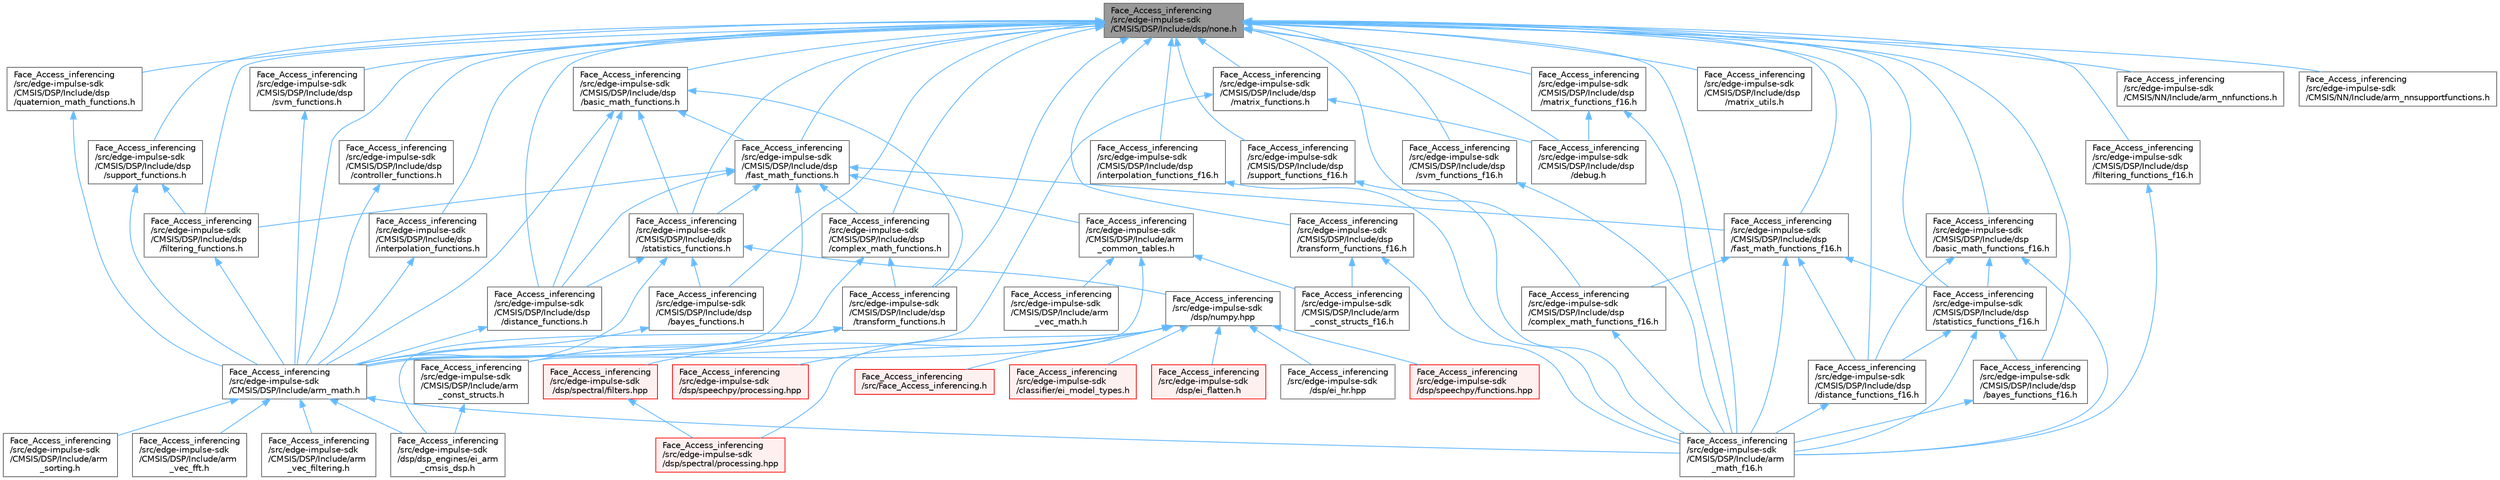 digraph "Face_Access_inferencing/src/edge-impulse-sdk/CMSIS/DSP/Include/dsp/none.h"
{
 // LATEX_PDF_SIZE
  bgcolor="transparent";
  edge [fontname=Helvetica,fontsize=10,labelfontname=Helvetica,labelfontsize=10];
  node [fontname=Helvetica,fontsize=10,shape=box,height=0.2,width=0.4];
  Node1 [id="Node000001",label="Face_Access_inferencing\l/src/edge-impulse-sdk\l/CMSIS/DSP/Include/dsp/none.h",height=0.2,width=0.4,color="gray40", fillcolor="grey60", style="filled", fontcolor="black",tooltip=" "];
  Node1 -> Node2 [id="edge104_Node000001_Node000002",dir="back",color="steelblue1",style="solid",tooltip=" "];
  Node2 [id="Node000002",label="Face_Access_inferencing\l/src/edge-impulse-sdk\l/CMSIS/DSP/Include/arm_math.h",height=0.2,width=0.4,color="grey40", fillcolor="white", style="filled",URL="$arm__math_8h.html",tooltip=" "];
  Node2 -> Node3 [id="edge105_Node000002_Node000003",dir="back",color="steelblue1",style="solid",tooltip=" "];
  Node3 [id="Node000003",label="Face_Access_inferencing\l/src/edge-impulse-sdk\l/CMSIS/DSP/Include/arm\l_math_f16.h",height=0.2,width=0.4,color="grey40", fillcolor="white", style="filled",URL="$arm__math__f16_8h.html",tooltip=" "];
  Node2 -> Node4 [id="edge106_Node000002_Node000004",dir="back",color="steelblue1",style="solid",tooltip=" "];
  Node4 [id="Node000004",label="Face_Access_inferencing\l/src/edge-impulse-sdk\l/CMSIS/DSP/Include/arm\l_sorting.h",height=0.2,width=0.4,color="grey40", fillcolor="white", style="filled",URL="$arm__sorting_8h.html",tooltip=" "];
  Node2 -> Node5 [id="edge107_Node000002_Node000005",dir="back",color="steelblue1",style="solid",tooltip=" "];
  Node5 [id="Node000005",label="Face_Access_inferencing\l/src/edge-impulse-sdk\l/CMSIS/DSP/Include/arm\l_vec_fft.h",height=0.2,width=0.4,color="grey40", fillcolor="white", style="filled",URL="$arm__vec__fft_8h.html",tooltip=" "];
  Node2 -> Node6 [id="edge108_Node000002_Node000006",dir="back",color="steelblue1",style="solid",tooltip=" "];
  Node6 [id="Node000006",label="Face_Access_inferencing\l/src/edge-impulse-sdk\l/CMSIS/DSP/Include/arm\l_vec_filtering.h",height=0.2,width=0.4,color="grey40", fillcolor="white", style="filled",URL="$arm__vec__filtering_8h.html",tooltip=" "];
  Node2 -> Node7 [id="edge109_Node000002_Node000007",dir="back",color="steelblue1",style="solid",tooltip=" "];
  Node7 [id="Node000007",label="Face_Access_inferencing\l/src/edge-impulse-sdk\l/dsp/dsp_engines/ei_arm\l_cmsis_dsp.h",height=0.2,width=0.4,color="grey40", fillcolor="white", style="filled",URL="$ei__arm__cmsis__dsp_8h.html",tooltip=" "];
  Node1 -> Node3 [id="edge110_Node000001_Node000003",dir="back",color="steelblue1",style="solid",tooltip=" "];
  Node1 -> Node8 [id="edge111_Node000001_Node000008",dir="back",color="steelblue1",style="solid",tooltip=" "];
  Node8 [id="Node000008",label="Face_Access_inferencing\l/src/edge-impulse-sdk\l/CMSIS/DSP/Include/dsp\l/basic_math_functions.h",height=0.2,width=0.4,color="grey40", fillcolor="white", style="filled",URL="$basic__math__functions_8h.html",tooltip=" "];
  Node8 -> Node2 [id="edge112_Node000008_Node000002",dir="back",color="steelblue1",style="solid",tooltip=" "];
  Node8 -> Node9 [id="edge113_Node000008_Node000009",dir="back",color="steelblue1",style="solid",tooltip=" "];
  Node9 [id="Node000009",label="Face_Access_inferencing\l/src/edge-impulse-sdk\l/CMSIS/DSP/Include/dsp\l/distance_functions.h",height=0.2,width=0.4,color="grey40", fillcolor="white", style="filled",URL="$distance__functions_8h.html",tooltip=" "];
  Node9 -> Node2 [id="edge114_Node000009_Node000002",dir="back",color="steelblue1",style="solid",tooltip=" "];
  Node8 -> Node10 [id="edge115_Node000008_Node000010",dir="back",color="steelblue1",style="solid",tooltip=" "];
  Node10 [id="Node000010",label="Face_Access_inferencing\l/src/edge-impulse-sdk\l/CMSIS/DSP/Include/dsp\l/fast_math_functions.h",height=0.2,width=0.4,color="grey40", fillcolor="white", style="filled",URL="$fast__math__functions_8h.html",tooltip=" "];
  Node10 -> Node11 [id="edge116_Node000010_Node000011",dir="back",color="steelblue1",style="solid",tooltip=" "];
  Node11 [id="Node000011",label="Face_Access_inferencing\l/src/edge-impulse-sdk\l/CMSIS/DSP/Include/arm\l_common_tables.h",height=0.2,width=0.4,color="grey40", fillcolor="white", style="filled",URL="$arm__common__tables_8h.html",tooltip=" "];
  Node11 -> Node12 [id="edge117_Node000011_Node000012",dir="back",color="steelblue1",style="solid",tooltip=" "];
  Node12 [id="Node000012",label="Face_Access_inferencing\l/src/edge-impulse-sdk\l/CMSIS/DSP/Include/arm\l_const_structs.h",height=0.2,width=0.4,color="grey40", fillcolor="white", style="filled",URL="$arm__const__structs_8h.html",tooltip=" "];
  Node12 -> Node7 [id="edge118_Node000012_Node000007",dir="back",color="steelblue1",style="solid",tooltip=" "];
  Node11 -> Node13 [id="edge119_Node000011_Node000013",dir="back",color="steelblue1",style="solid",tooltip=" "];
  Node13 [id="Node000013",label="Face_Access_inferencing\l/src/edge-impulse-sdk\l/CMSIS/DSP/Include/arm\l_const_structs_f16.h",height=0.2,width=0.4,color="grey40", fillcolor="white", style="filled",URL="$arm__const__structs__f16_8h.html",tooltip=" "];
  Node11 -> Node14 [id="edge120_Node000011_Node000014",dir="back",color="steelblue1",style="solid",tooltip=" "];
  Node14 [id="Node000014",label="Face_Access_inferencing\l/src/edge-impulse-sdk\l/CMSIS/DSP/Include/arm\l_vec_math.h",height=0.2,width=0.4,color="grey40", fillcolor="white", style="filled",URL="$arm__vec__math_8h.html",tooltip=" "];
  Node10 -> Node2 [id="edge121_Node000010_Node000002",dir="back",color="steelblue1",style="solid",tooltip=" "];
  Node10 -> Node15 [id="edge122_Node000010_Node000015",dir="back",color="steelblue1",style="solid",tooltip=" "];
  Node15 [id="Node000015",label="Face_Access_inferencing\l/src/edge-impulse-sdk\l/CMSIS/DSP/Include/dsp\l/complex_math_functions.h",height=0.2,width=0.4,color="grey40", fillcolor="white", style="filled",URL="$complex__math__functions_8h.html",tooltip=" "];
  Node15 -> Node2 [id="edge123_Node000015_Node000002",dir="back",color="steelblue1",style="solid",tooltip=" "];
  Node15 -> Node16 [id="edge124_Node000015_Node000016",dir="back",color="steelblue1",style="solid",tooltip=" "];
  Node16 [id="Node000016",label="Face_Access_inferencing\l/src/edge-impulse-sdk\l/CMSIS/DSP/Include/dsp\l/transform_functions.h",height=0.2,width=0.4,color="grey40", fillcolor="white", style="filled",URL="$transform__functions_8h.html",tooltip=" "];
  Node16 -> Node12 [id="edge125_Node000016_Node000012",dir="back",color="steelblue1",style="solid",tooltip=" "];
  Node16 -> Node2 [id="edge126_Node000016_Node000002",dir="back",color="steelblue1",style="solid",tooltip=" "];
  Node16 -> Node7 [id="edge127_Node000016_Node000007",dir="back",color="steelblue1",style="solid",tooltip=" "];
  Node10 -> Node9 [id="edge128_Node000010_Node000009",dir="back",color="steelblue1",style="solid",tooltip=" "];
  Node10 -> Node17 [id="edge129_Node000010_Node000017",dir="back",color="steelblue1",style="solid",tooltip=" "];
  Node17 [id="Node000017",label="Face_Access_inferencing\l/src/edge-impulse-sdk\l/CMSIS/DSP/Include/dsp\l/fast_math_functions_f16.h",height=0.2,width=0.4,color="grey40", fillcolor="white", style="filled",URL="$fast__math__functions__f16_8h.html",tooltip=" "];
  Node17 -> Node3 [id="edge130_Node000017_Node000003",dir="back",color="steelblue1",style="solid",tooltip=" "];
  Node17 -> Node18 [id="edge131_Node000017_Node000018",dir="back",color="steelblue1",style="solid",tooltip=" "];
  Node18 [id="Node000018",label="Face_Access_inferencing\l/src/edge-impulse-sdk\l/CMSIS/DSP/Include/dsp\l/complex_math_functions_f16.h",height=0.2,width=0.4,color="grey40", fillcolor="white", style="filled",URL="$complex__math__functions__f16_8h.html",tooltip=" "];
  Node18 -> Node3 [id="edge132_Node000018_Node000003",dir="back",color="steelblue1",style="solid",tooltip=" "];
  Node17 -> Node19 [id="edge133_Node000017_Node000019",dir="back",color="steelblue1",style="solid",tooltip=" "];
  Node19 [id="Node000019",label="Face_Access_inferencing\l/src/edge-impulse-sdk\l/CMSIS/DSP/Include/dsp\l/distance_functions_f16.h",height=0.2,width=0.4,color="grey40", fillcolor="white", style="filled",URL="$distance__functions__f16_8h.html",tooltip=" "];
  Node19 -> Node3 [id="edge134_Node000019_Node000003",dir="back",color="steelblue1",style="solid",tooltip=" "];
  Node17 -> Node20 [id="edge135_Node000017_Node000020",dir="back",color="steelblue1",style="solid",tooltip=" "];
  Node20 [id="Node000020",label="Face_Access_inferencing\l/src/edge-impulse-sdk\l/CMSIS/DSP/Include/dsp\l/statistics_functions_f16.h",height=0.2,width=0.4,color="grey40", fillcolor="white", style="filled",URL="$statistics__functions__f16_8h.html",tooltip=" "];
  Node20 -> Node3 [id="edge136_Node000020_Node000003",dir="back",color="steelblue1",style="solid",tooltip=" "];
  Node20 -> Node21 [id="edge137_Node000020_Node000021",dir="back",color="steelblue1",style="solid",tooltip=" "];
  Node21 [id="Node000021",label="Face_Access_inferencing\l/src/edge-impulse-sdk\l/CMSIS/DSP/Include/dsp\l/bayes_functions_f16.h",height=0.2,width=0.4,color="grey40", fillcolor="white", style="filled",URL="$bayes__functions__f16_8h.html",tooltip=" "];
  Node21 -> Node3 [id="edge138_Node000021_Node000003",dir="back",color="steelblue1",style="solid",tooltip=" "];
  Node20 -> Node19 [id="edge139_Node000020_Node000019",dir="back",color="steelblue1",style="solid",tooltip=" "];
  Node10 -> Node22 [id="edge140_Node000010_Node000022",dir="back",color="steelblue1",style="solid",tooltip=" "];
  Node22 [id="Node000022",label="Face_Access_inferencing\l/src/edge-impulse-sdk\l/CMSIS/DSP/Include/dsp\l/filtering_functions.h",height=0.2,width=0.4,color="grey40", fillcolor="white", style="filled",URL="$filtering__functions_8h.html",tooltip=" "];
  Node22 -> Node2 [id="edge141_Node000022_Node000002",dir="back",color="steelblue1",style="solid",tooltip=" "];
  Node10 -> Node23 [id="edge142_Node000010_Node000023",dir="back",color="steelblue1",style="solid",tooltip=" "];
  Node23 [id="Node000023",label="Face_Access_inferencing\l/src/edge-impulse-sdk\l/CMSIS/DSP/Include/dsp\l/statistics_functions.h",height=0.2,width=0.4,color="grey40", fillcolor="white", style="filled",URL="$statistics__functions_8h.html",tooltip=" "];
  Node23 -> Node2 [id="edge143_Node000023_Node000002",dir="back",color="steelblue1",style="solid",tooltip=" "];
  Node23 -> Node24 [id="edge144_Node000023_Node000024",dir="back",color="steelblue1",style="solid",tooltip=" "];
  Node24 [id="Node000024",label="Face_Access_inferencing\l/src/edge-impulse-sdk\l/CMSIS/DSP/Include/dsp\l/bayes_functions.h",height=0.2,width=0.4,color="grey40", fillcolor="white", style="filled",URL="$bayes__functions_8h.html",tooltip=" "];
  Node24 -> Node2 [id="edge145_Node000024_Node000002",dir="back",color="steelblue1",style="solid",tooltip=" "];
  Node23 -> Node9 [id="edge146_Node000023_Node000009",dir="back",color="steelblue1",style="solid",tooltip=" "];
  Node23 -> Node25 [id="edge147_Node000023_Node000025",dir="back",color="steelblue1",style="solid",tooltip=" "];
  Node25 [id="Node000025",label="Face_Access_inferencing\l/src/edge-impulse-sdk\l/dsp/numpy.hpp",height=0.2,width=0.4,color="grey40", fillcolor="white", style="filled",URL="$numpy_8hpp.html",tooltip=" "];
  Node25 -> Node26 [id="edge148_Node000025_Node000026",dir="back",color="steelblue1",style="solid",tooltip=" "];
  Node26 [id="Node000026",label="Face_Access_inferencing\l/src/Face_Access_inferencing.h",height=0.2,width=0.4,color="red", fillcolor="#FFF0F0", style="filled",URL="$_face___access__inferencing_8h.html",tooltip=" "];
  Node25 -> Node55 [id="edge149_Node000025_Node000055",dir="back",color="steelblue1",style="solid",tooltip=" "];
  Node55 [id="Node000055",label="Face_Access_inferencing\l/src/edge-impulse-sdk\l/classifier/ei_model_types.h",height=0.2,width=0.4,color="red", fillcolor="#FFF0F0", style="filled",URL="$ei__model__types_8h.html",tooltip=" "];
  Node25 -> Node80 [id="edge150_Node000025_Node000080",dir="back",color="steelblue1",style="solid",tooltip=" "];
  Node80 [id="Node000080",label="Face_Access_inferencing\l/src/edge-impulse-sdk\l/dsp/ei_flatten.h",height=0.2,width=0.4,color="red", fillcolor="#FFF0F0", style="filled",URL="$ei__flatten_8h.html",tooltip=" "];
  Node25 -> Node81 [id="edge151_Node000025_Node000081",dir="back",color="steelblue1",style="solid",tooltip=" "];
  Node81 [id="Node000081",label="Face_Access_inferencing\l/src/edge-impulse-sdk\l/dsp/ei_hr.hpp",height=0.2,width=0.4,color="grey40", fillcolor="white", style="filled",URL="$ei__hr_8hpp.html",tooltip=" "];
  Node25 -> Node82 [id="edge152_Node000025_Node000082",dir="back",color="steelblue1",style="solid",tooltip=" "];
  Node82 [id="Node000082",label="Face_Access_inferencing\l/src/edge-impulse-sdk\l/dsp/spectral/filters.hpp",height=0.2,width=0.4,color="red", fillcolor="#FFF0F0", style="filled",URL="$filters_8hpp.html",tooltip=" "];
  Node82 -> Node84 [id="edge153_Node000082_Node000084",dir="back",color="steelblue1",style="solid",tooltip=" "];
  Node84 [id="Node000084",label="Face_Access_inferencing\l/src/edge-impulse-sdk\l/dsp/spectral/processing.hpp",height=0.2,width=0.4,color="red", fillcolor="#FFF0F0", style="filled",URL="$spectral_2processing_8hpp.html",tooltip=" "];
  Node25 -> Node84 [id="edge154_Node000025_Node000084",dir="back",color="steelblue1",style="solid",tooltip=" "];
  Node25 -> Node88 [id="edge155_Node000025_Node000088",dir="back",color="steelblue1",style="solid",tooltip=" "];
  Node88 [id="Node000088",label="Face_Access_inferencing\l/src/edge-impulse-sdk\l/dsp/speechpy/functions.hpp",height=0.2,width=0.4,color="red", fillcolor="#FFF0F0", style="filled",URL="$functions_8hpp.html",tooltip=" "];
  Node25 -> Node91 [id="edge156_Node000025_Node000091",dir="back",color="steelblue1",style="solid",tooltip=" "];
  Node91 [id="Node000091",label="Face_Access_inferencing\l/src/edge-impulse-sdk\l/dsp/speechpy/processing.hpp",height=0.2,width=0.4,color="red", fillcolor="#FFF0F0", style="filled",URL="$speechpy_2processing_8hpp.html",tooltip=" "];
  Node8 -> Node23 [id="edge157_Node000008_Node000023",dir="back",color="steelblue1",style="solid",tooltip=" "];
  Node8 -> Node16 [id="edge158_Node000008_Node000016",dir="back",color="steelblue1",style="solid",tooltip=" "];
  Node1 -> Node92 [id="edge159_Node000001_Node000092",dir="back",color="steelblue1",style="solid",tooltip=" "];
  Node92 [id="Node000092",label="Face_Access_inferencing\l/src/edge-impulse-sdk\l/CMSIS/DSP/Include/dsp\l/basic_math_functions_f16.h",height=0.2,width=0.4,color="grey40", fillcolor="white", style="filled",URL="$basic__math__functions__f16_8h.html",tooltip=" "];
  Node92 -> Node3 [id="edge160_Node000092_Node000003",dir="back",color="steelblue1",style="solid",tooltip=" "];
  Node92 -> Node19 [id="edge161_Node000092_Node000019",dir="back",color="steelblue1",style="solid",tooltip=" "];
  Node92 -> Node20 [id="edge162_Node000092_Node000020",dir="back",color="steelblue1",style="solid",tooltip=" "];
  Node1 -> Node24 [id="edge163_Node000001_Node000024",dir="back",color="steelblue1",style="solid",tooltip=" "];
  Node1 -> Node21 [id="edge164_Node000001_Node000021",dir="back",color="steelblue1",style="solid",tooltip=" "];
  Node1 -> Node15 [id="edge165_Node000001_Node000015",dir="back",color="steelblue1",style="solid",tooltip=" "];
  Node1 -> Node18 [id="edge166_Node000001_Node000018",dir="back",color="steelblue1",style="solid",tooltip=" "];
  Node1 -> Node93 [id="edge167_Node000001_Node000093",dir="back",color="steelblue1",style="solid",tooltip=" "];
  Node93 [id="Node000093",label="Face_Access_inferencing\l/src/edge-impulse-sdk\l/CMSIS/DSP/Include/dsp\l/controller_functions.h",height=0.2,width=0.4,color="grey40", fillcolor="white", style="filled",URL="$controller__functions_8h.html",tooltip=" "];
  Node93 -> Node2 [id="edge168_Node000093_Node000002",dir="back",color="steelblue1",style="solid",tooltip=" "];
  Node1 -> Node94 [id="edge169_Node000001_Node000094",dir="back",color="steelblue1",style="solid",tooltip=" "];
  Node94 [id="Node000094",label="Face_Access_inferencing\l/src/edge-impulse-sdk\l/CMSIS/DSP/Include/dsp\l/debug.h",height=0.2,width=0.4,color="grey40", fillcolor="white", style="filled",URL="$debug_8h.html",tooltip=" "];
  Node1 -> Node9 [id="edge170_Node000001_Node000009",dir="back",color="steelblue1",style="solid",tooltip=" "];
  Node1 -> Node19 [id="edge171_Node000001_Node000019",dir="back",color="steelblue1",style="solid",tooltip=" "];
  Node1 -> Node10 [id="edge172_Node000001_Node000010",dir="back",color="steelblue1",style="solid",tooltip=" "];
  Node1 -> Node17 [id="edge173_Node000001_Node000017",dir="back",color="steelblue1",style="solid",tooltip=" "];
  Node1 -> Node22 [id="edge174_Node000001_Node000022",dir="back",color="steelblue1",style="solid",tooltip=" "];
  Node1 -> Node95 [id="edge175_Node000001_Node000095",dir="back",color="steelblue1",style="solid",tooltip=" "];
  Node95 [id="Node000095",label="Face_Access_inferencing\l/src/edge-impulse-sdk\l/CMSIS/DSP/Include/dsp\l/filtering_functions_f16.h",height=0.2,width=0.4,color="grey40", fillcolor="white", style="filled",URL="$filtering__functions__f16_8h.html",tooltip=" "];
  Node95 -> Node3 [id="edge176_Node000095_Node000003",dir="back",color="steelblue1",style="solid",tooltip=" "];
  Node1 -> Node96 [id="edge177_Node000001_Node000096",dir="back",color="steelblue1",style="solid",tooltip=" "];
  Node96 [id="Node000096",label="Face_Access_inferencing\l/src/edge-impulse-sdk\l/CMSIS/DSP/Include/dsp\l/interpolation_functions.h",height=0.2,width=0.4,color="grey40", fillcolor="white", style="filled",URL="$interpolation__functions_8h.html",tooltip=" "];
  Node96 -> Node2 [id="edge178_Node000096_Node000002",dir="back",color="steelblue1",style="solid",tooltip=" "];
  Node1 -> Node97 [id="edge179_Node000001_Node000097",dir="back",color="steelblue1",style="solid",tooltip=" "];
  Node97 [id="Node000097",label="Face_Access_inferencing\l/src/edge-impulse-sdk\l/CMSIS/DSP/Include/dsp\l/interpolation_functions_f16.h",height=0.2,width=0.4,color="grey40", fillcolor="white", style="filled",URL="$interpolation__functions__f16_8h.html",tooltip=" "];
  Node97 -> Node3 [id="edge180_Node000097_Node000003",dir="back",color="steelblue1",style="solid",tooltip=" "];
  Node1 -> Node98 [id="edge181_Node000001_Node000098",dir="back",color="steelblue1",style="solid",tooltip=" "];
  Node98 [id="Node000098",label="Face_Access_inferencing\l/src/edge-impulse-sdk\l/CMSIS/DSP/Include/dsp\l/matrix_functions.h",height=0.2,width=0.4,color="grey40", fillcolor="white", style="filled",URL="$matrix__functions_8h.html",tooltip=" "];
  Node98 -> Node2 [id="edge182_Node000098_Node000002",dir="back",color="steelblue1",style="solid",tooltip=" "];
  Node98 -> Node94 [id="edge183_Node000098_Node000094",dir="back",color="steelblue1",style="solid",tooltip=" "];
  Node1 -> Node99 [id="edge184_Node000001_Node000099",dir="back",color="steelblue1",style="solid",tooltip=" "];
  Node99 [id="Node000099",label="Face_Access_inferencing\l/src/edge-impulse-sdk\l/CMSIS/DSP/Include/dsp\l/matrix_functions_f16.h",height=0.2,width=0.4,color="grey40", fillcolor="white", style="filled",URL="$matrix__functions__f16_8h.html",tooltip=" "];
  Node99 -> Node3 [id="edge185_Node000099_Node000003",dir="back",color="steelblue1",style="solid",tooltip=" "];
  Node99 -> Node94 [id="edge186_Node000099_Node000094",dir="back",color="steelblue1",style="solid",tooltip=" "];
  Node1 -> Node100 [id="edge187_Node000001_Node000100",dir="back",color="steelblue1",style="solid",tooltip=" "];
  Node100 [id="Node000100",label="Face_Access_inferencing\l/src/edge-impulse-sdk\l/CMSIS/DSP/Include/dsp\l/matrix_utils.h",height=0.2,width=0.4,color="grey40", fillcolor="white", style="filled",URL="$matrix__utils_8h.html",tooltip=" "];
  Node1 -> Node101 [id="edge188_Node000001_Node000101",dir="back",color="steelblue1",style="solid",tooltip=" "];
  Node101 [id="Node000101",label="Face_Access_inferencing\l/src/edge-impulse-sdk\l/CMSIS/DSP/Include/dsp\l/quaternion_math_functions.h",height=0.2,width=0.4,color="grey40", fillcolor="white", style="filled",URL="$quaternion__math__functions_8h.html",tooltip=" "];
  Node101 -> Node2 [id="edge189_Node000101_Node000002",dir="back",color="steelblue1",style="solid",tooltip=" "];
  Node1 -> Node23 [id="edge190_Node000001_Node000023",dir="back",color="steelblue1",style="solid",tooltip=" "];
  Node1 -> Node20 [id="edge191_Node000001_Node000020",dir="back",color="steelblue1",style="solid",tooltip=" "];
  Node1 -> Node102 [id="edge192_Node000001_Node000102",dir="back",color="steelblue1",style="solid",tooltip=" "];
  Node102 [id="Node000102",label="Face_Access_inferencing\l/src/edge-impulse-sdk\l/CMSIS/DSP/Include/dsp\l/support_functions.h",height=0.2,width=0.4,color="grey40", fillcolor="white", style="filled",URL="$support__functions_8h.html",tooltip=" "];
  Node102 -> Node2 [id="edge193_Node000102_Node000002",dir="back",color="steelblue1",style="solid",tooltip=" "];
  Node102 -> Node22 [id="edge194_Node000102_Node000022",dir="back",color="steelblue1",style="solid",tooltip=" "];
  Node1 -> Node103 [id="edge195_Node000001_Node000103",dir="back",color="steelblue1",style="solid",tooltip=" "];
  Node103 [id="Node000103",label="Face_Access_inferencing\l/src/edge-impulse-sdk\l/CMSIS/DSP/Include/dsp\l/support_functions_f16.h",height=0.2,width=0.4,color="grey40", fillcolor="white", style="filled",URL="$support__functions__f16_8h.html",tooltip=" "];
  Node103 -> Node3 [id="edge196_Node000103_Node000003",dir="back",color="steelblue1",style="solid",tooltip=" "];
  Node1 -> Node104 [id="edge197_Node000001_Node000104",dir="back",color="steelblue1",style="solid",tooltip=" "];
  Node104 [id="Node000104",label="Face_Access_inferencing\l/src/edge-impulse-sdk\l/CMSIS/DSP/Include/dsp\l/svm_functions.h",height=0.2,width=0.4,color="grey40", fillcolor="white", style="filled",URL="$svm__functions_8h.html",tooltip=" "];
  Node104 -> Node2 [id="edge198_Node000104_Node000002",dir="back",color="steelblue1",style="solid",tooltip=" "];
  Node1 -> Node105 [id="edge199_Node000001_Node000105",dir="back",color="steelblue1",style="solid",tooltip=" "];
  Node105 [id="Node000105",label="Face_Access_inferencing\l/src/edge-impulse-sdk\l/CMSIS/DSP/Include/dsp\l/svm_functions_f16.h",height=0.2,width=0.4,color="grey40", fillcolor="white", style="filled",URL="$svm__functions__f16_8h.html",tooltip=" "];
  Node105 -> Node3 [id="edge200_Node000105_Node000003",dir="back",color="steelblue1",style="solid",tooltip=" "];
  Node1 -> Node16 [id="edge201_Node000001_Node000016",dir="back",color="steelblue1",style="solid",tooltip=" "];
  Node1 -> Node106 [id="edge202_Node000001_Node000106",dir="back",color="steelblue1",style="solid",tooltip=" "];
  Node106 [id="Node000106",label="Face_Access_inferencing\l/src/edge-impulse-sdk\l/CMSIS/DSP/Include/dsp\l/transform_functions_f16.h",height=0.2,width=0.4,color="grey40", fillcolor="white", style="filled",URL="$transform__functions__f16_8h.html",tooltip=" "];
  Node106 -> Node13 [id="edge203_Node000106_Node000013",dir="back",color="steelblue1",style="solid",tooltip=" "];
  Node106 -> Node3 [id="edge204_Node000106_Node000003",dir="back",color="steelblue1",style="solid",tooltip=" "];
  Node1 -> Node107 [id="edge205_Node000001_Node000107",dir="back",color="steelblue1",style="solid",tooltip=" "];
  Node107 [id="Node000107",label="Face_Access_inferencing\l/src/edge-impulse-sdk\l/CMSIS/NN/Include/arm_nnfunctions.h",height=0.2,width=0.4,color="grey40", fillcolor="white", style="filled",URL="$_face___access__inferencing_2src_2edge-impulse-sdk_2_c_m_s_i_s_2_n_n_2_include_2arm__nnfunctions_8h.html",tooltip=" "];
  Node1 -> Node108 [id="edge206_Node000001_Node000108",dir="back",color="steelblue1",style="solid",tooltip=" "];
  Node108 [id="Node000108",label="Face_Access_inferencing\l/src/edge-impulse-sdk\l/CMSIS/NN/Include/arm_nnsupportfunctions.h",height=0.2,width=0.4,color="grey40", fillcolor="white", style="filled",URL="$_face___access__inferencing_2src_2edge-impulse-sdk_2_c_m_s_i_s_2_n_n_2_include_2arm__nnsupportfunctions_8h.html",tooltip=" "];
}
